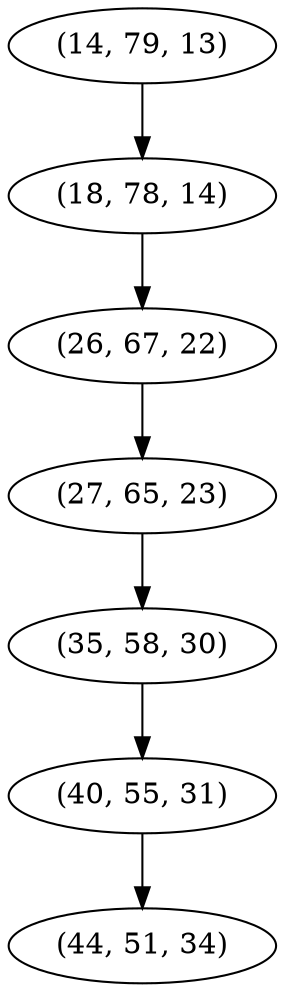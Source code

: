 digraph tree {
    "(14, 79, 13)";
    "(18, 78, 14)";
    "(26, 67, 22)";
    "(27, 65, 23)";
    "(35, 58, 30)";
    "(40, 55, 31)";
    "(44, 51, 34)";
    "(14, 79, 13)" -> "(18, 78, 14)";
    "(18, 78, 14)" -> "(26, 67, 22)";
    "(26, 67, 22)" -> "(27, 65, 23)";
    "(27, 65, 23)" -> "(35, 58, 30)";
    "(35, 58, 30)" -> "(40, 55, 31)";
    "(40, 55, 31)" -> "(44, 51, 34)";
}
